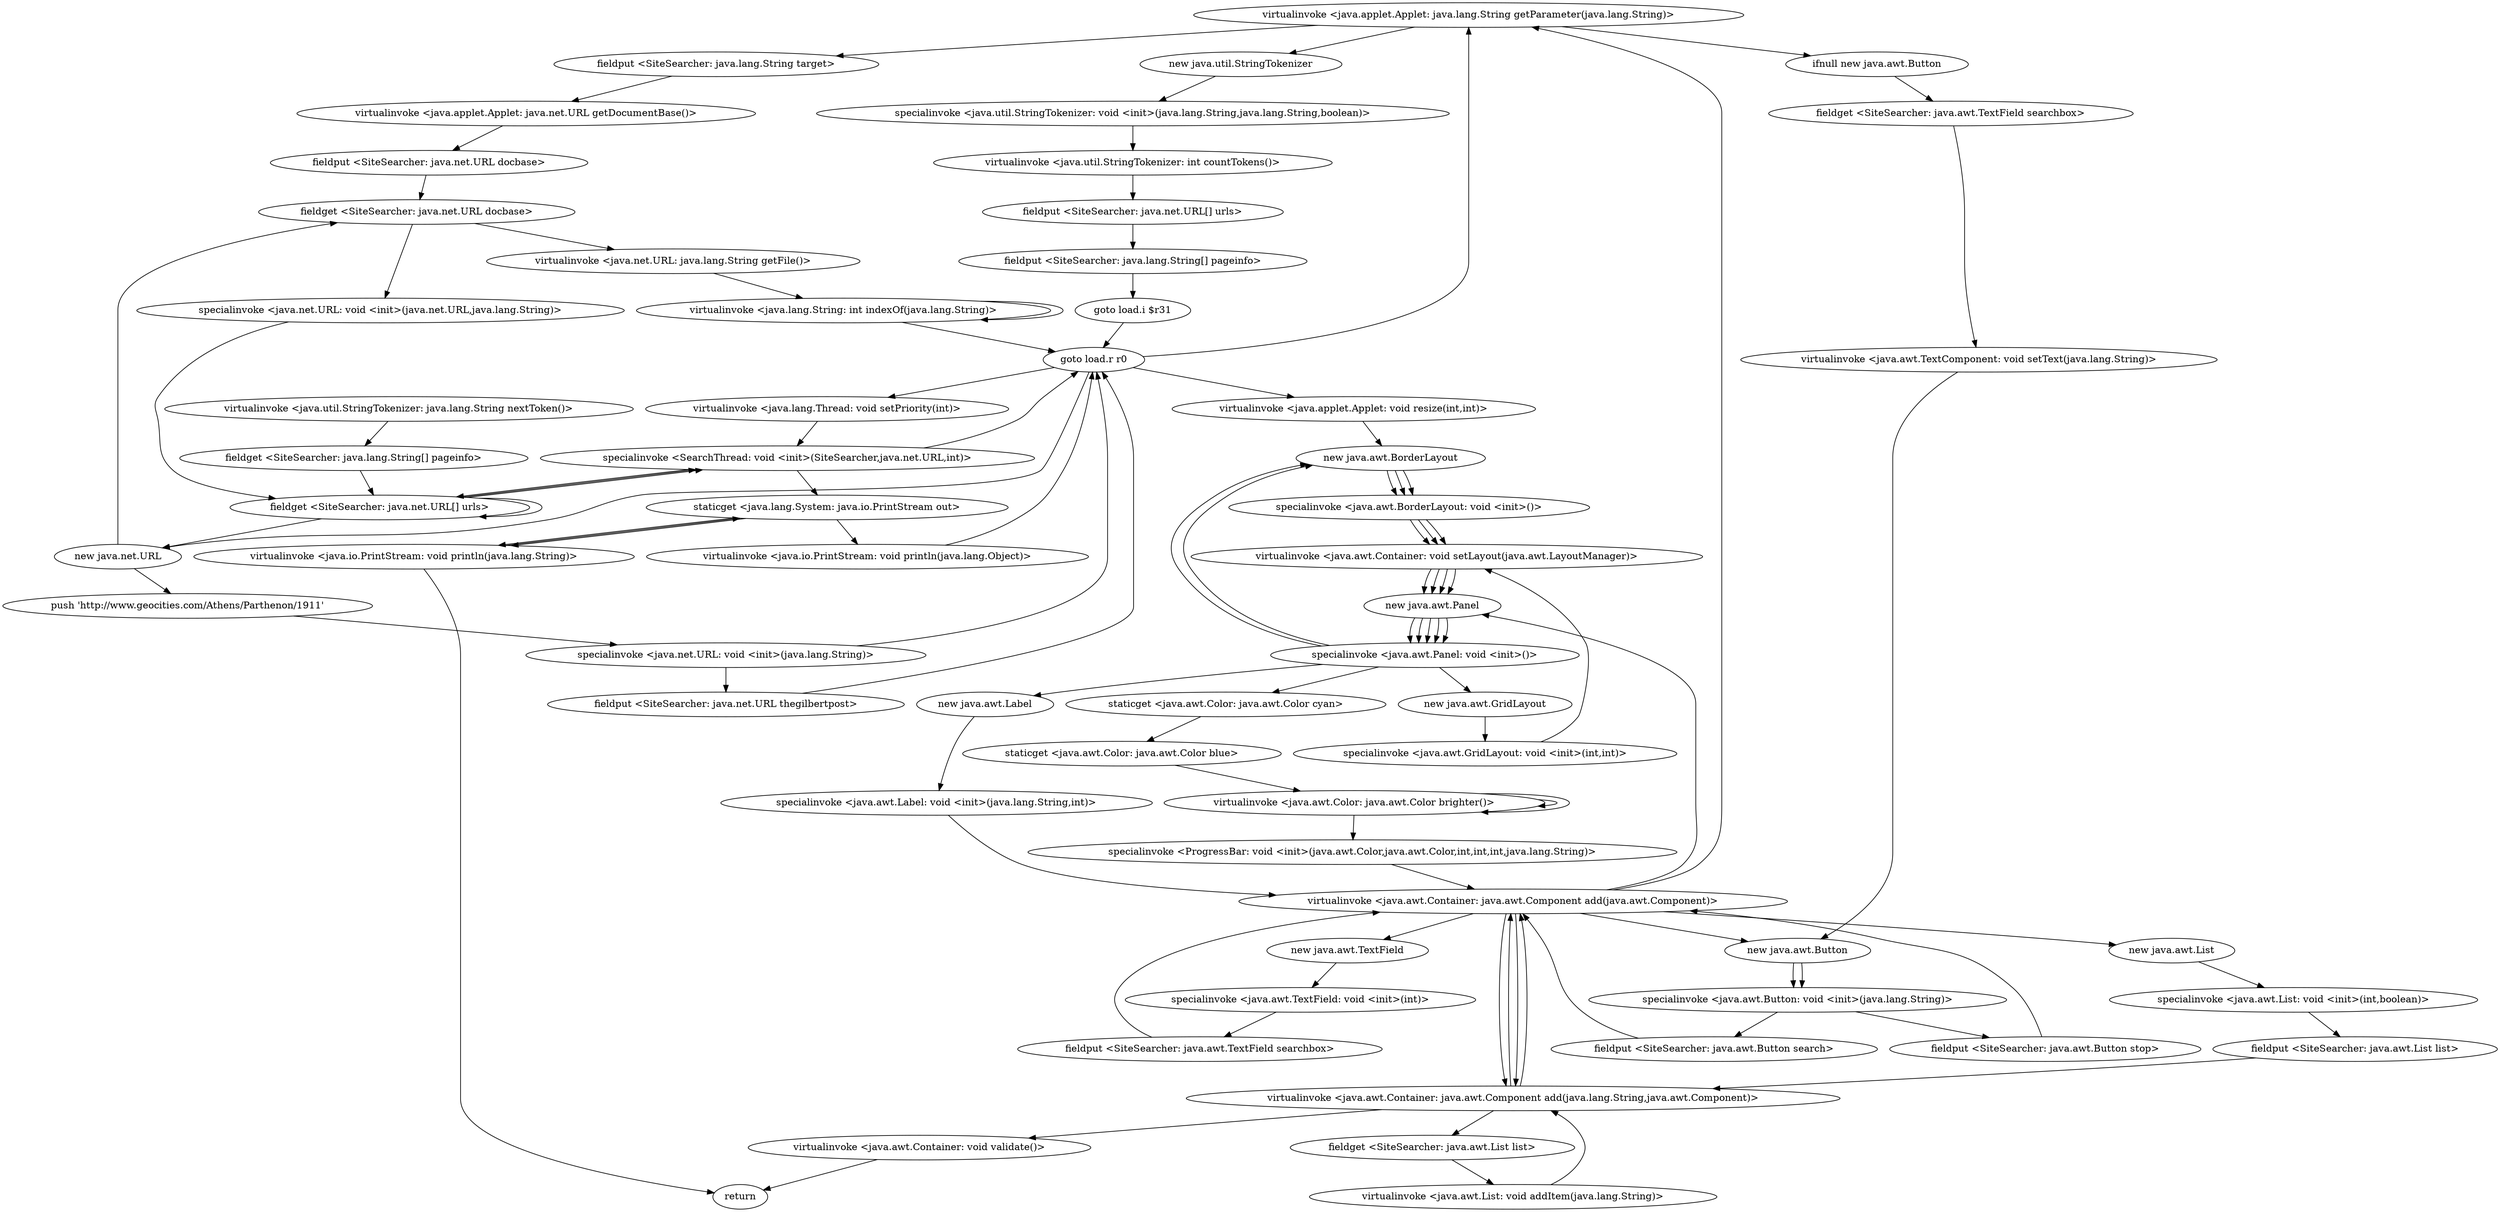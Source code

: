 digraph "" {
"virtualinvoke <java.applet.Applet: java.lang.String getParameter(java.lang.String)>";
 "virtualinvoke <java.applet.Applet: java.lang.String getParameter(java.lang.String)>"->"fieldput <SiteSearcher: java.lang.String target>";
 "fieldput <SiteSearcher: java.lang.String target>"->"virtualinvoke <java.applet.Applet: java.net.URL getDocumentBase()>";
 "virtualinvoke <java.applet.Applet: java.net.URL getDocumentBase()>"->"fieldput <SiteSearcher: java.net.URL docbase>";
 "fieldput <SiteSearcher: java.net.URL docbase>"->"fieldget <SiteSearcher: java.net.URL docbase>";
 "fieldget <SiteSearcher: java.net.URL docbase>"->"virtualinvoke <java.net.URL: java.lang.String getFile()>";
 "virtualinvoke <java.net.URL: java.lang.String getFile()>"->"virtualinvoke <java.lang.String: int indexOf(java.lang.String)>";
 "virtualinvoke <java.lang.String: int indexOf(java.lang.String)>"->"virtualinvoke <java.lang.String: int indexOf(java.lang.String)>";
 "virtualinvoke <java.lang.String: int indexOf(java.lang.String)>"->"goto load.r r0";
 "goto load.r r0"->"new java.net.URL";
 "new java.net.URL"->"push 'http://www.geocities.com/Athens/Parthenon/1911'";
 "push 'http://www.geocities.com/Athens/Parthenon/1911'"->"specialinvoke <java.net.URL: void <init>(java.lang.String)>";
 "specialinvoke <java.net.URL: void <init>(java.lang.String)>"->"fieldput <SiteSearcher: java.net.URL thegilbertpost>";
 "fieldput <SiteSearcher: java.net.URL thegilbertpost>"->"goto load.r r0";
 "goto load.r r0"->"virtualinvoke <java.applet.Applet: java.lang.String getParameter(java.lang.String)>";
 "virtualinvoke <java.applet.Applet: java.lang.String getParameter(java.lang.String)>"->"new java.util.StringTokenizer";
 "new java.util.StringTokenizer"->"specialinvoke <java.util.StringTokenizer: void <init>(java.lang.String,java.lang.String,boolean)>";
 "specialinvoke <java.util.StringTokenizer: void <init>(java.lang.String,java.lang.String,boolean)>"->"virtualinvoke <java.util.StringTokenizer: int countTokens()>";
 "virtualinvoke <java.util.StringTokenizer: int countTokens()>"->"fieldput <SiteSearcher: java.net.URL[] urls>";
 "fieldput <SiteSearcher: java.net.URL[] urls>"->"fieldput <SiteSearcher: java.lang.String[] pageinfo>";
 "fieldput <SiteSearcher: java.lang.String[] pageinfo>"->"goto load.i $r31";
 "goto load.i $r31"->"goto load.r r0";
 "goto load.r r0"->"virtualinvoke <java.applet.Applet: void resize(int,int)>";
 "virtualinvoke <java.applet.Applet: void resize(int,int)>"->"new java.awt.BorderLayout";
 "new java.awt.BorderLayout"->"specialinvoke <java.awt.BorderLayout: void <init>()>";
 "specialinvoke <java.awt.BorderLayout: void <init>()>"->"virtualinvoke <java.awt.Container: void setLayout(java.awt.LayoutManager)>";
 "virtualinvoke <java.awt.Container: void setLayout(java.awt.LayoutManager)>"->"new java.awt.Panel";
 "new java.awt.Panel"->"specialinvoke <java.awt.Panel: void <init>()>";
 "specialinvoke <java.awt.Panel: void <init>()>"->"new java.awt.BorderLayout";
 "new java.awt.BorderLayout"->"specialinvoke <java.awt.BorderLayout: void <init>()>";
 "specialinvoke <java.awt.BorderLayout: void <init>()>"->"virtualinvoke <java.awt.Container: void setLayout(java.awt.LayoutManager)>";
 "virtualinvoke <java.awt.Container: void setLayout(java.awt.LayoutManager)>"->"new java.awt.Panel";
 "new java.awt.Panel"->"specialinvoke <java.awt.Panel: void <init>()>";
 "specialinvoke <java.awt.Panel: void <init>()>"->"new java.awt.GridLayout";
 "new java.awt.GridLayout"->"specialinvoke <java.awt.GridLayout: void <init>(int,int)>";
 "specialinvoke <java.awt.GridLayout: void <init>(int,int)>"->"virtualinvoke <java.awt.Container: void setLayout(java.awt.LayoutManager)>";
 "virtualinvoke <java.awt.Container: void setLayout(java.awt.LayoutManager)>"->"new java.awt.Panel";
 "new java.awt.Panel"->"specialinvoke <java.awt.Panel: void <init>()>";
 "specialinvoke <java.awt.Panel: void <init>()>"->"new java.awt.BorderLayout";
 "new java.awt.BorderLayout"->"specialinvoke <java.awt.BorderLayout: void <init>()>";
 "specialinvoke <java.awt.BorderLayout: void <init>()>"->"virtualinvoke <java.awt.Container: void setLayout(java.awt.LayoutManager)>";
 "virtualinvoke <java.awt.Container: void setLayout(java.awt.LayoutManager)>"->"new java.awt.Panel";
 "new java.awt.Panel"->"specialinvoke <java.awt.Panel: void <init>()>";
 "specialinvoke <java.awt.Panel: void <init>()>"->"new java.awt.Label";
 "new java.awt.Label"->"specialinvoke <java.awt.Label: void <init>(java.lang.String,int)>";
 "specialinvoke <java.awt.Label: void <init>(java.lang.String,int)>"->"virtualinvoke <java.awt.Container: java.awt.Component add(java.awt.Component)>";
 "virtualinvoke <java.awt.Container: java.awt.Component add(java.awt.Component)>"->"new java.awt.TextField";
 "new java.awt.TextField"->"specialinvoke <java.awt.TextField: void <init>(int)>";
 "specialinvoke <java.awt.TextField: void <init>(int)>"->"fieldput <SiteSearcher: java.awt.TextField searchbox>";
 "fieldput <SiteSearcher: java.awt.TextField searchbox>"->"virtualinvoke <java.awt.Container: java.awt.Component add(java.awt.Component)>";
 "virtualinvoke <java.awt.Container: java.awt.Component add(java.awt.Component)>"->"virtualinvoke <java.applet.Applet: java.lang.String getParameter(java.lang.String)>";
 "virtualinvoke <java.applet.Applet: java.lang.String getParameter(java.lang.String)>"->"ifnull new java.awt.Button";
 "ifnull new java.awt.Button"->"fieldget <SiteSearcher: java.awt.TextField searchbox>";
 "fieldget <SiteSearcher: java.awt.TextField searchbox>"->"virtualinvoke <java.awt.TextComponent: void setText(java.lang.String)>";
 "virtualinvoke <java.awt.TextComponent: void setText(java.lang.String)>"->"new java.awt.Button";
 "new java.awt.Button"->"specialinvoke <java.awt.Button: void <init>(java.lang.String)>";
 "specialinvoke <java.awt.Button: void <init>(java.lang.String)>"->"fieldput <SiteSearcher: java.awt.Button search>";
 "fieldput <SiteSearcher: java.awt.Button search>"->"virtualinvoke <java.awt.Container: java.awt.Component add(java.awt.Component)>";
 "virtualinvoke <java.awt.Container: java.awt.Component add(java.awt.Component)>"->"new java.awt.Button";
 "new java.awt.Button"->"specialinvoke <java.awt.Button: void <init>(java.lang.String)>";
 "specialinvoke <java.awt.Button: void <init>(java.lang.String)>"->"fieldput <SiteSearcher: java.awt.Button stop>";
 "fieldput <SiteSearcher: java.awt.Button stop>"->"virtualinvoke <java.awt.Container: java.awt.Component add(java.awt.Component)>";
 "virtualinvoke <java.awt.Container: java.awt.Component add(java.awt.Component)>"->"virtualinvoke <java.awt.Container: java.awt.Component add(java.lang.String,java.awt.Component)>";
 "virtualinvoke <java.awt.Container: java.awt.Component add(java.lang.String,java.awt.Component)>"->"virtualinvoke <java.awt.Container: java.awt.Component add(java.awt.Component)>";
 "virtualinvoke <java.awt.Container: java.awt.Component add(java.awt.Component)>"->"new java.awt.Panel";
 "new java.awt.Panel"->"specialinvoke <java.awt.Panel: void <init>()>";
 "specialinvoke <java.awt.Panel: void <init>()>"->"staticget <java.awt.Color: java.awt.Color cyan>";
 "staticget <java.awt.Color: java.awt.Color cyan>"->"staticget <java.awt.Color: java.awt.Color blue>";
 "staticget <java.awt.Color: java.awt.Color blue>"->"virtualinvoke <java.awt.Color: java.awt.Color brighter()>";
 "virtualinvoke <java.awt.Color: java.awt.Color brighter()>"->"virtualinvoke <java.awt.Color: java.awt.Color brighter()>";
 "virtualinvoke <java.awt.Color: java.awt.Color brighter()>"->"virtualinvoke <java.awt.Color: java.awt.Color brighter()>";
 "virtualinvoke <java.awt.Color: java.awt.Color brighter()>"->"specialinvoke <ProgressBar: void <init>(java.awt.Color,java.awt.Color,int,int,int,java.lang.String)>";
 "specialinvoke <ProgressBar: void <init>(java.awt.Color,java.awt.Color,int,int,int,java.lang.String)>"->"virtualinvoke <java.awt.Container: java.awt.Component add(java.awt.Component)>";
 "virtualinvoke <java.awt.Container: java.awt.Component add(java.awt.Component)>"->"virtualinvoke <java.awt.Container: java.awt.Component add(java.lang.String,java.awt.Component)>";
 "virtualinvoke <java.awt.Container: java.awt.Component add(java.lang.String,java.awt.Component)>"->"virtualinvoke <java.awt.Container: java.awt.Component add(java.awt.Component)>";
 "virtualinvoke <java.awt.Container: java.awt.Component add(java.awt.Component)>"->"new java.awt.List";
 "new java.awt.List"->"specialinvoke <java.awt.List: void <init>(int,boolean)>";
 "specialinvoke <java.awt.List: void <init>(int,boolean)>"->"fieldput <SiteSearcher: java.awt.List list>";
 "fieldput <SiteSearcher: java.awt.List list>"->"virtualinvoke <java.awt.Container: java.awt.Component add(java.lang.String,java.awt.Component)>";
 "virtualinvoke <java.awt.Container: java.awt.Component add(java.lang.String,java.awt.Component)>"->"fieldget <SiteSearcher: java.awt.List list>";
 "fieldget <SiteSearcher: java.awt.List list>"->"virtualinvoke <java.awt.List: void addItem(java.lang.String)>";
 "virtualinvoke <java.awt.List: void addItem(java.lang.String)>"->"virtualinvoke <java.awt.Container: java.awt.Component add(java.lang.String,java.awt.Component)>";
 "virtualinvoke <java.awt.Container: java.awt.Component add(java.lang.String,java.awt.Component)>"->"virtualinvoke <java.awt.Container: void validate()>";
 "virtualinvoke <java.awt.Container: void validate()>"->"return";
"virtualinvoke <java.util.StringTokenizer: java.lang.String nextToken()>";
 "virtualinvoke <java.util.StringTokenizer: java.lang.String nextToken()>"->"fieldget <SiteSearcher: java.lang.String[] pageinfo>";
 "fieldget <SiteSearcher: java.lang.String[] pageinfo>"->"fieldget <SiteSearcher: java.net.URL[] urls>";
 "fieldget <SiteSearcher: java.net.URL[] urls>"->"new java.net.URL";
 "new java.net.URL"->"fieldget <SiteSearcher: java.net.URL docbase>";
 "fieldget <SiteSearcher: java.net.URL docbase>"->"specialinvoke <java.net.URL: void <init>(java.net.URL,java.lang.String)>";
 "specialinvoke <java.net.URL: void <init>(java.net.URL,java.lang.String)>"->"fieldget <SiteSearcher: java.net.URL[] urls>";
 "fieldget <SiteSearcher: java.net.URL[] urls>"->"specialinvoke <SearchThread: void <init>(SiteSearcher,java.net.URL,int)>";
 "specialinvoke <SearchThread: void <init>(SiteSearcher,java.net.URL,int)>"->"goto load.r r0";
 "goto load.r r0"->"virtualinvoke <java.lang.Thread: void setPriority(int)>";
 "virtualinvoke <java.lang.Thread: void setPriority(int)>"-> "specialinvoke <SearchThread: void <init>(SiteSearcher,java.net.URL,int)>"->"fieldget <SiteSearcher: java.net.URL[] urls>";
 "fieldget <SiteSearcher: java.net.URL[] urls>"->"fieldget <SiteSearcher: java.net.URL[] urls>";
 "fieldget <SiteSearcher: java.net.URL[] urls>"->"specialinvoke <SearchThread: void <init>(SiteSearcher,java.net.URL,int)>";
 "specialinvoke <SearchThread: void <init>(SiteSearcher,java.net.URL,int)>"->"staticget <java.lang.System: java.io.PrintStream out>";
 "staticget <java.lang.System: java.io.PrintStream out>"->"virtualinvoke <java.io.PrintStream: void println(java.lang.Object)>";
 "virtualinvoke <java.io.PrintStream: void println(java.lang.Object)>"->"goto load.r r0";
"staticget <java.lang.System: java.io.PrintStream out>";
 "staticget <java.lang.System: java.io.PrintStream out>"->"virtualinvoke <java.io.PrintStream: void println(java.lang.String)>";
 "virtualinvoke <java.io.PrintStream: void println(java.lang.String)>"->"staticget <java.lang.System: java.io.PrintStream out>";
 "staticget <java.lang.System: java.io.PrintStream out>"->"virtualinvoke <java.io.PrintStream: void println(java.lang.String)>";
 "virtualinvoke <java.io.PrintStream: void println(java.lang.String)>"->"return";
 "specialinvoke <java.net.URL: void <init>(java.lang.String)>"->"goto load.r r0";
}
